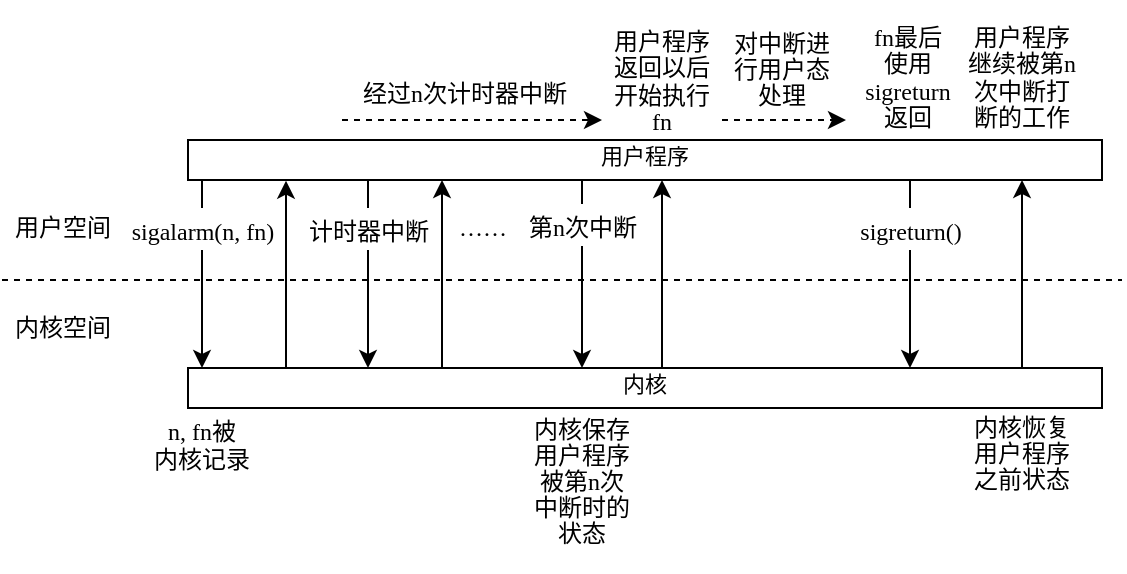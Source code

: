 <mxfile version="17.1.3" type="github">
  <diagram id="5Zsco1YX727TiJmq44mr" name="Page-1">
    <mxGraphModel dx="698" dy="454" grid="0" gridSize="10" guides="1" tooltips="1" connect="1" arrows="1" fold="1" page="1" pageScale="1" pageWidth="1169" pageHeight="827" math="0" shadow="0">
      <root>
        <mxCell id="0" />
        <mxCell id="1" parent="0" />
        <mxCell id="yT5tHZYqJuS_XLaNGveo-1" value="" style="endArrow=none;html=1;rounded=0;dashed=1;" edge="1" parent="1">
          <mxGeometry width="50" height="50" relative="1" as="geometry">
            <mxPoint x="310" y="360" as="sourcePoint" />
            <mxPoint x="870" y="360" as="targetPoint" />
          </mxGeometry>
        </mxCell>
        <mxCell id="yT5tHZYqJuS_XLaNGveo-4" value="&lt;font face=&quot;宋体-简&quot; style=&quot;font-size: 12px ; font-weight: normal&quot;&gt;用户空间&lt;/font&gt;" style="text;strokeColor=none;fillColor=none;html=1;fontSize=24;fontStyle=1;verticalAlign=middle;align=center;" vertex="1" parent="1">
          <mxGeometry x="330" y="330" width="20" as="geometry" />
        </mxCell>
        <mxCell id="yT5tHZYqJuS_XLaNGveo-5" value="&lt;font face=&quot;宋体-简&quot; style=&quot;font-size: 12px ; font-weight: normal&quot;&gt;内核空间&lt;/font&gt;" style="text;strokeColor=none;fillColor=none;html=1;fontSize=24;fontStyle=1;verticalAlign=middle;align=center;" vertex="1" parent="1">
          <mxGeometry x="330" y="380" width="20" as="geometry" />
        </mxCell>
        <mxCell id="yT5tHZYqJuS_XLaNGveo-13" value="&lt;font face=&quot;Times New Roman&quot; style=&quot;font-size: 12px&quot;&gt;sigalarm(n, fn)&lt;/font&gt;" style="edgeStyle=orthogonalEdgeStyle;rounded=0;orthogonalLoop=1;jettySize=auto;html=1;fontFamily=宋体-简;fontSize=18;entryX=0.5;entryY=0;entryDx=0;entryDy=0;" edge="1" parent="1">
          <mxGeometry x="-0.5" relative="1" as="geometry">
            <mxPoint x="410" y="310" as="sourcePoint" />
            <mxPoint x="410" y="404" as="targetPoint" />
            <mxPoint as="offset" />
          </mxGeometry>
        </mxCell>
        <mxCell id="yT5tHZYqJuS_XLaNGveo-7" value="&lt;div&gt;&lt;span style=&quot;font-size: 11px ; line-height: 1.2&quot;&gt;用户程序&lt;/span&gt;&lt;/div&gt;" style="rounded=0;whiteSpace=wrap;html=1;fontFamily=宋体-简;fontSize=18;verticalAlign=bottom;align=center;horizontal=1;" vertex="1" parent="1">
          <mxGeometry x="403" y="290" width="457" height="20" as="geometry" />
        </mxCell>
        <mxCell id="yT5tHZYqJuS_XLaNGveo-15" value="&lt;font style=&quot;font-size: 12px ; line-height: 1&quot;&gt;&lt;font face=&quot;宋体-简&quot; style=&quot;font-size: 12px&quot;&gt;经过&lt;/font&gt;n&lt;font face=&quot;宋体-简&quot;&gt;次&lt;/font&gt;&lt;font face=&quot;宋体-简&quot; style=&quot;font-size: 12px&quot;&gt;计时器中断&lt;/font&gt;&lt;/font&gt;" style="endArrow=classic;dashed=1;html=1;rounded=0;fontFamily=Times New Roman;fontSize=18;startArrow=none;startFill=0;endFill=1;verticalAlign=bottom;spacing=0;align=center;" edge="1" parent="1">
          <mxGeometry x="-0.067" y="3" width="50" height="50" relative="1" as="geometry">
            <mxPoint x="480" y="280" as="sourcePoint" />
            <mxPoint x="610" y="280" as="targetPoint" />
            <mxPoint as="offset" />
          </mxGeometry>
        </mxCell>
        <mxCell id="yT5tHZYqJuS_XLaNGveo-16" value="&lt;div&gt;&lt;span style=&quot;font-size: 11px ; line-height: 1.2&quot;&gt;内核&lt;/span&gt;&lt;/div&gt;" style="rounded=0;whiteSpace=wrap;html=1;fontFamily=宋体-简;fontSize=18;verticalAlign=bottom;align=center;horizontal=1;" vertex="1" parent="1">
          <mxGeometry x="403" y="404" width="457" height="20" as="geometry" />
        </mxCell>
        <mxCell id="yT5tHZYqJuS_XLaNGveo-25" value="" style="endArrow=classic;html=1;rounded=0;fontFamily=宋体-简;fontSize=12;exitX=0.164;exitY=-0.01;exitDx=0;exitDy=0;exitPerimeter=0;entryX=0.163;entryY=1.017;entryDx=0;entryDy=0;entryPerimeter=0;" edge="1" parent="1">
          <mxGeometry width="50" height="50" relative="1" as="geometry">
            <mxPoint x="452" y="403.8" as="sourcePoint" />
            <mxPoint x="452" y="310.34" as="targetPoint" />
          </mxGeometry>
        </mxCell>
        <mxCell id="yT5tHZYqJuS_XLaNGveo-26" value="&lt;span style=&quot;font-size: 12px&quot;&gt;计时器中断&lt;/span&gt;" style="edgeStyle=orthogonalEdgeStyle;rounded=0;orthogonalLoop=1;jettySize=auto;html=1;fontFamily=宋体-简;fontSize=18;entryX=0.5;entryY=0;entryDx=0;entryDy=0;" edge="1" parent="1">
          <mxGeometry x="-0.5" relative="1" as="geometry">
            <mxPoint x="493" y="310" as="sourcePoint" />
            <mxPoint x="493" y="404" as="targetPoint" />
            <mxPoint as="offset" />
          </mxGeometry>
        </mxCell>
        <mxCell id="yT5tHZYqJuS_XLaNGveo-27" value="" style="endArrow=classic;html=1;rounded=0;fontFamily=宋体-简;fontSize=12;exitX=0.164;exitY=-0.01;exitDx=0;exitDy=0;exitPerimeter=0;entryX=0.163;entryY=1.017;entryDx=0;entryDy=0;entryPerimeter=0;" edge="1" parent="1">
          <mxGeometry width="50" height="50" relative="1" as="geometry">
            <mxPoint x="530" y="403.46" as="sourcePoint" />
            <mxPoint x="530" y="310.0" as="targetPoint" />
          </mxGeometry>
        </mxCell>
        <mxCell id="yT5tHZYqJuS_XLaNGveo-28" value="&lt;font face=&quot;宋体-简&quot;&gt;&lt;span style=&quot;font-size: 12px ; font-weight: 400&quot;&gt;……&lt;/span&gt;&lt;/font&gt;" style="text;strokeColor=none;fillColor=none;html=1;fontSize=24;fontStyle=1;verticalAlign=middle;align=center;" vertex="1" parent="1">
          <mxGeometry x="540" y="330" width="20" as="geometry" />
        </mxCell>
        <mxCell id="yT5tHZYqJuS_XLaNGveo-29" value="&lt;span style=&quot;font-size: 12px ; line-height: 1.3&quot;&gt;第&lt;font face=&quot;Times New Roman&quot;&gt;n&lt;/font&gt;次中断&lt;br&gt;&lt;/span&gt;" style="edgeStyle=orthogonalEdgeStyle;rounded=0;orthogonalLoop=1;jettySize=auto;html=1;fontFamily=宋体-简;fontSize=18;entryX=0.5;entryY=0;entryDx=0;entryDy=0;spacing=0;endSize=6;jumpSize=9;verticalAlign=middle;labelPosition=center;verticalLabelPosition=middle;align=center;" edge="1" parent="1">
          <mxGeometry x="-0.532" relative="1" as="geometry">
            <mxPoint x="600" y="310" as="sourcePoint" />
            <mxPoint x="600" y="404" as="targetPoint" />
            <mxPoint as="offset" />
          </mxGeometry>
        </mxCell>
        <mxCell id="yT5tHZYqJuS_XLaNGveo-36" value="&lt;p style=&quot;line-height: 1.1&quot;&gt;&lt;font face=&quot;Times New Roman&quot;&gt;n, fn&lt;/font&gt;被&lt;br&gt;&lt;span&gt;内核记录&lt;/span&gt;&lt;/p&gt;" style="text;html=1;strokeColor=none;fillColor=none;align=center;verticalAlign=middle;whiteSpace=wrap;rounded=0;fontFamily=宋体-简;fontSize=12;" vertex="1" parent="1">
          <mxGeometry x="380" y="428" width="60" height="30" as="geometry" />
        </mxCell>
        <mxCell id="yT5tHZYqJuS_XLaNGveo-39" value="&lt;p style=&quot;line-height: 1.1&quot;&gt;内核保存用户程序被第&lt;font face=&quot;Times New Roman&quot;&gt;n&lt;/font&gt;次&lt;br&gt;中断时的状态&lt;/p&gt;" style="text;html=1;strokeColor=none;fillColor=none;align=center;verticalAlign=middle;whiteSpace=wrap;rounded=0;fontFamily=宋体-简;fontSize=12;" vertex="1" parent="1">
          <mxGeometry x="570" y="446" width="60" height="30" as="geometry" />
        </mxCell>
        <mxCell id="yT5tHZYqJuS_XLaNGveo-41" value="" style="endArrow=classic;html=1;rounded=0;fontFamily=宋体-简;fontSize=12;exitX=0.164;exitY=-0.01;exitDx=0;exitDy=0;exitPerimeter=0;entryX=0.163;entryY=1.017;entryDx=0;entryDy=0;entryPerimeter=0;" edge="1" parent="1">
          <mxGeometry width="50" height="50" relative="1" as="geometry">
            <mxPoint x="640" y="403.46" as="sourcePoint" />
            <mxPoint x="640" y="310" as="targetPoint" />
          </mxGeometry>
        </mxCell>
        <mxCell id="yT5tHZYqJuS_XLaNGveo-42" value="&lt;p style=&quot;line-height: 1.1&quot;&gt;用户程序返回以后开始执行&lt;br&gt;&lt;font face=&quot;Times New Roman&quot;&gt;fn&lt;/font&gt;&lt;/p&gt;" style="text;html=1;strokeColor=none;fillColor=none;align=center;verticalAlign=middle;whiteSpace=wrap;rounded=0;fontFamily=宋体-简;fontSize=12;" vertex="1" parent="1">
          <mxGeometry x="610" y="246" width="60" height="30" as="geometry" />
        </mxCell>
        <mxCell id="yT5tHZYqJuS_XLaNGveo-43" value="&lt;font face=&quot;Times New Roman&quot; style=&quot;font-size: 12px&quot;&gt;sigreturn()&lt;/font&gt;" style="edgeStyle=orthogonalEdgeStyle;rounded=0;orthogonalLoop=1;jettySize=auto;html=1;fontFamily=宋体-简;fontSize=18;entryX=0.5;entryY=0;entryDx=0;entryDy=0;" edge="1" parent="1">
          <mxGeometry x="-0.5" relative="1" as="geometry">
            <mxPoint x="764" y="310" as="sourcePoint" />
            <mxPoint x="764" y="404" as="targetPoint" />
            <mxPoint as="offset" />
          </mxGeometry>
        </mxCell>
        <mxCell id="yT5tHZYqJuS_XLaNGveo-44" value="&lt;p style=&quot;line-height: 1.1&quot;&gt;&lt;font face=&quot;Times New Roman&quot;&gt;fn&lt;/font&gt;最后&lt;br&gt;使用&lt;br&gt;&lt;font face=&quot;Times New Roman&quot;&gt;sigreturn&lt;/font&gt;&lt;br&gt;返回&lt;/p&gt;" style="text;html=1;strokeColor=none;fillColor=none;align=center;verticalAlign=middle;whiteSpace=wrap;rounded=0;fontFamily=宋体-简;fontSize=12;" vertex="1" parent="1">
          <mxGeometry x="728" y="244" width="70" height="30" as="geometry" />
        </mxCell>
        <mxCell id="yT5tHZYqJuS_XLaNGveo-45" value="&lt;font face=&quot;宋体-简&quot;&gt;&lt;span style=&quot;font-size: 12px ; line-height: 1&quot;&gt;&lt;br&gt;&lt;/span&gt;&lt;/font&gt;" style="endArrow=classic;dashed=1;html=1;rounded=0;fontFamily=Times New Roman;fontSize=18;startArrow=none;startFill=0;endFill=1;verticalAlign=bottom;spacing=0;align=center;" edge="1" parent="1">
          <mxGeometry x="-0.067" y="3" width="50" height="50" relative="1" as="geometry">
            <mxPoint x="670" y="280" as="sourcePoint" />
            <mxPoint x="732" y="280" as="targetPoint" />
            <mxPoint as="offset" />
            <Array as="points">
              <mxPoint x="730" y="280" />
            </Array>
          </mxGeometry>
        </mxCell>
        <mxCell id="yT5tHZYqJuS_XLaNGveo-46" value="&lt;p style=&quot;line-height: 1.1&quot;&gt;对中断进行用户态处理&lt;/p&gt;" style="text;html=1;strokeColor=none;fillColor=none;align=center;verticalAlign=middle;whiteSpace=wrap;rounded=0;fontFamily=宋体-简;fontSize=12;" vertex="1" parent="1">
          <mxGeometry x="670" y="240" width="60" height="30" as="geometry" />
        </mxCell>
        <mxCell id="yT5tHZYqJuS_XLaNGveo-48" value="" style="endArrow=classic;html=1;rounded=0;fontFamily=宋体-简;fontSize=12;exitX=0.164;exitY=-0.01;exitDx=0;exitDy=0;exitPerimeter=0;entryX=0.163;entryY=1.017;entryDx=0;entryDy=0;entryPerimeter=0;" edge="1" parent="1">
          <mxGeometry width="50" height="50" relative="1" as="geometry">
            <mxPoint x="820" y="403.46" as="sourcePoint" />
            <mxPoint x="820" y="310" as="targetPoint" />
          </mxGeometry>
        </mxCell>
        <mxCell id="yT5tHZYqJuS_XLaNGveo-49" value="&lt;p style=&quot;line-height: 1.1&quot;&gt;内核恢复用户程序之前状态&lt;/p&gt;" style="text;html=1;strokeColor=none;fillColor=none;align=center;verticalAlign=middle;whiteSpace=wrap;rounded=0;fontFamily=宋体-简;fontSize=12;" vertex="1" parent="1">
          <mxGeometry x="790" y="432" width="60" height="30" as="geometry" />
        </mxCell>
        <mxCell id="yT5tHZYqJuS_XLaNGveo-50" value="&lt;p style=&quot;line-height: 1.1&quot;&gt;用户程序继续被第&lt;font face=&quot;Times New Roman&quot;&gt;n&lt;/font&gt;次中断打断的工作&lt;br&gt;&lt;/p&gt;" style="text;html=1;strokeColor=none;fillColor=none;align=center;verticalAlign=middle;whiteSpace=wrap;rounded=0;fontFamily=宋体-简;fontSize=12;" vertex="1" parent="1">
          <mxGeometry x="790" y="244" width="60" height="30" as="geometry" />
        </mxCell>
      </root>
    </mxGraphModel>
  </diagram>
</mxfile>
